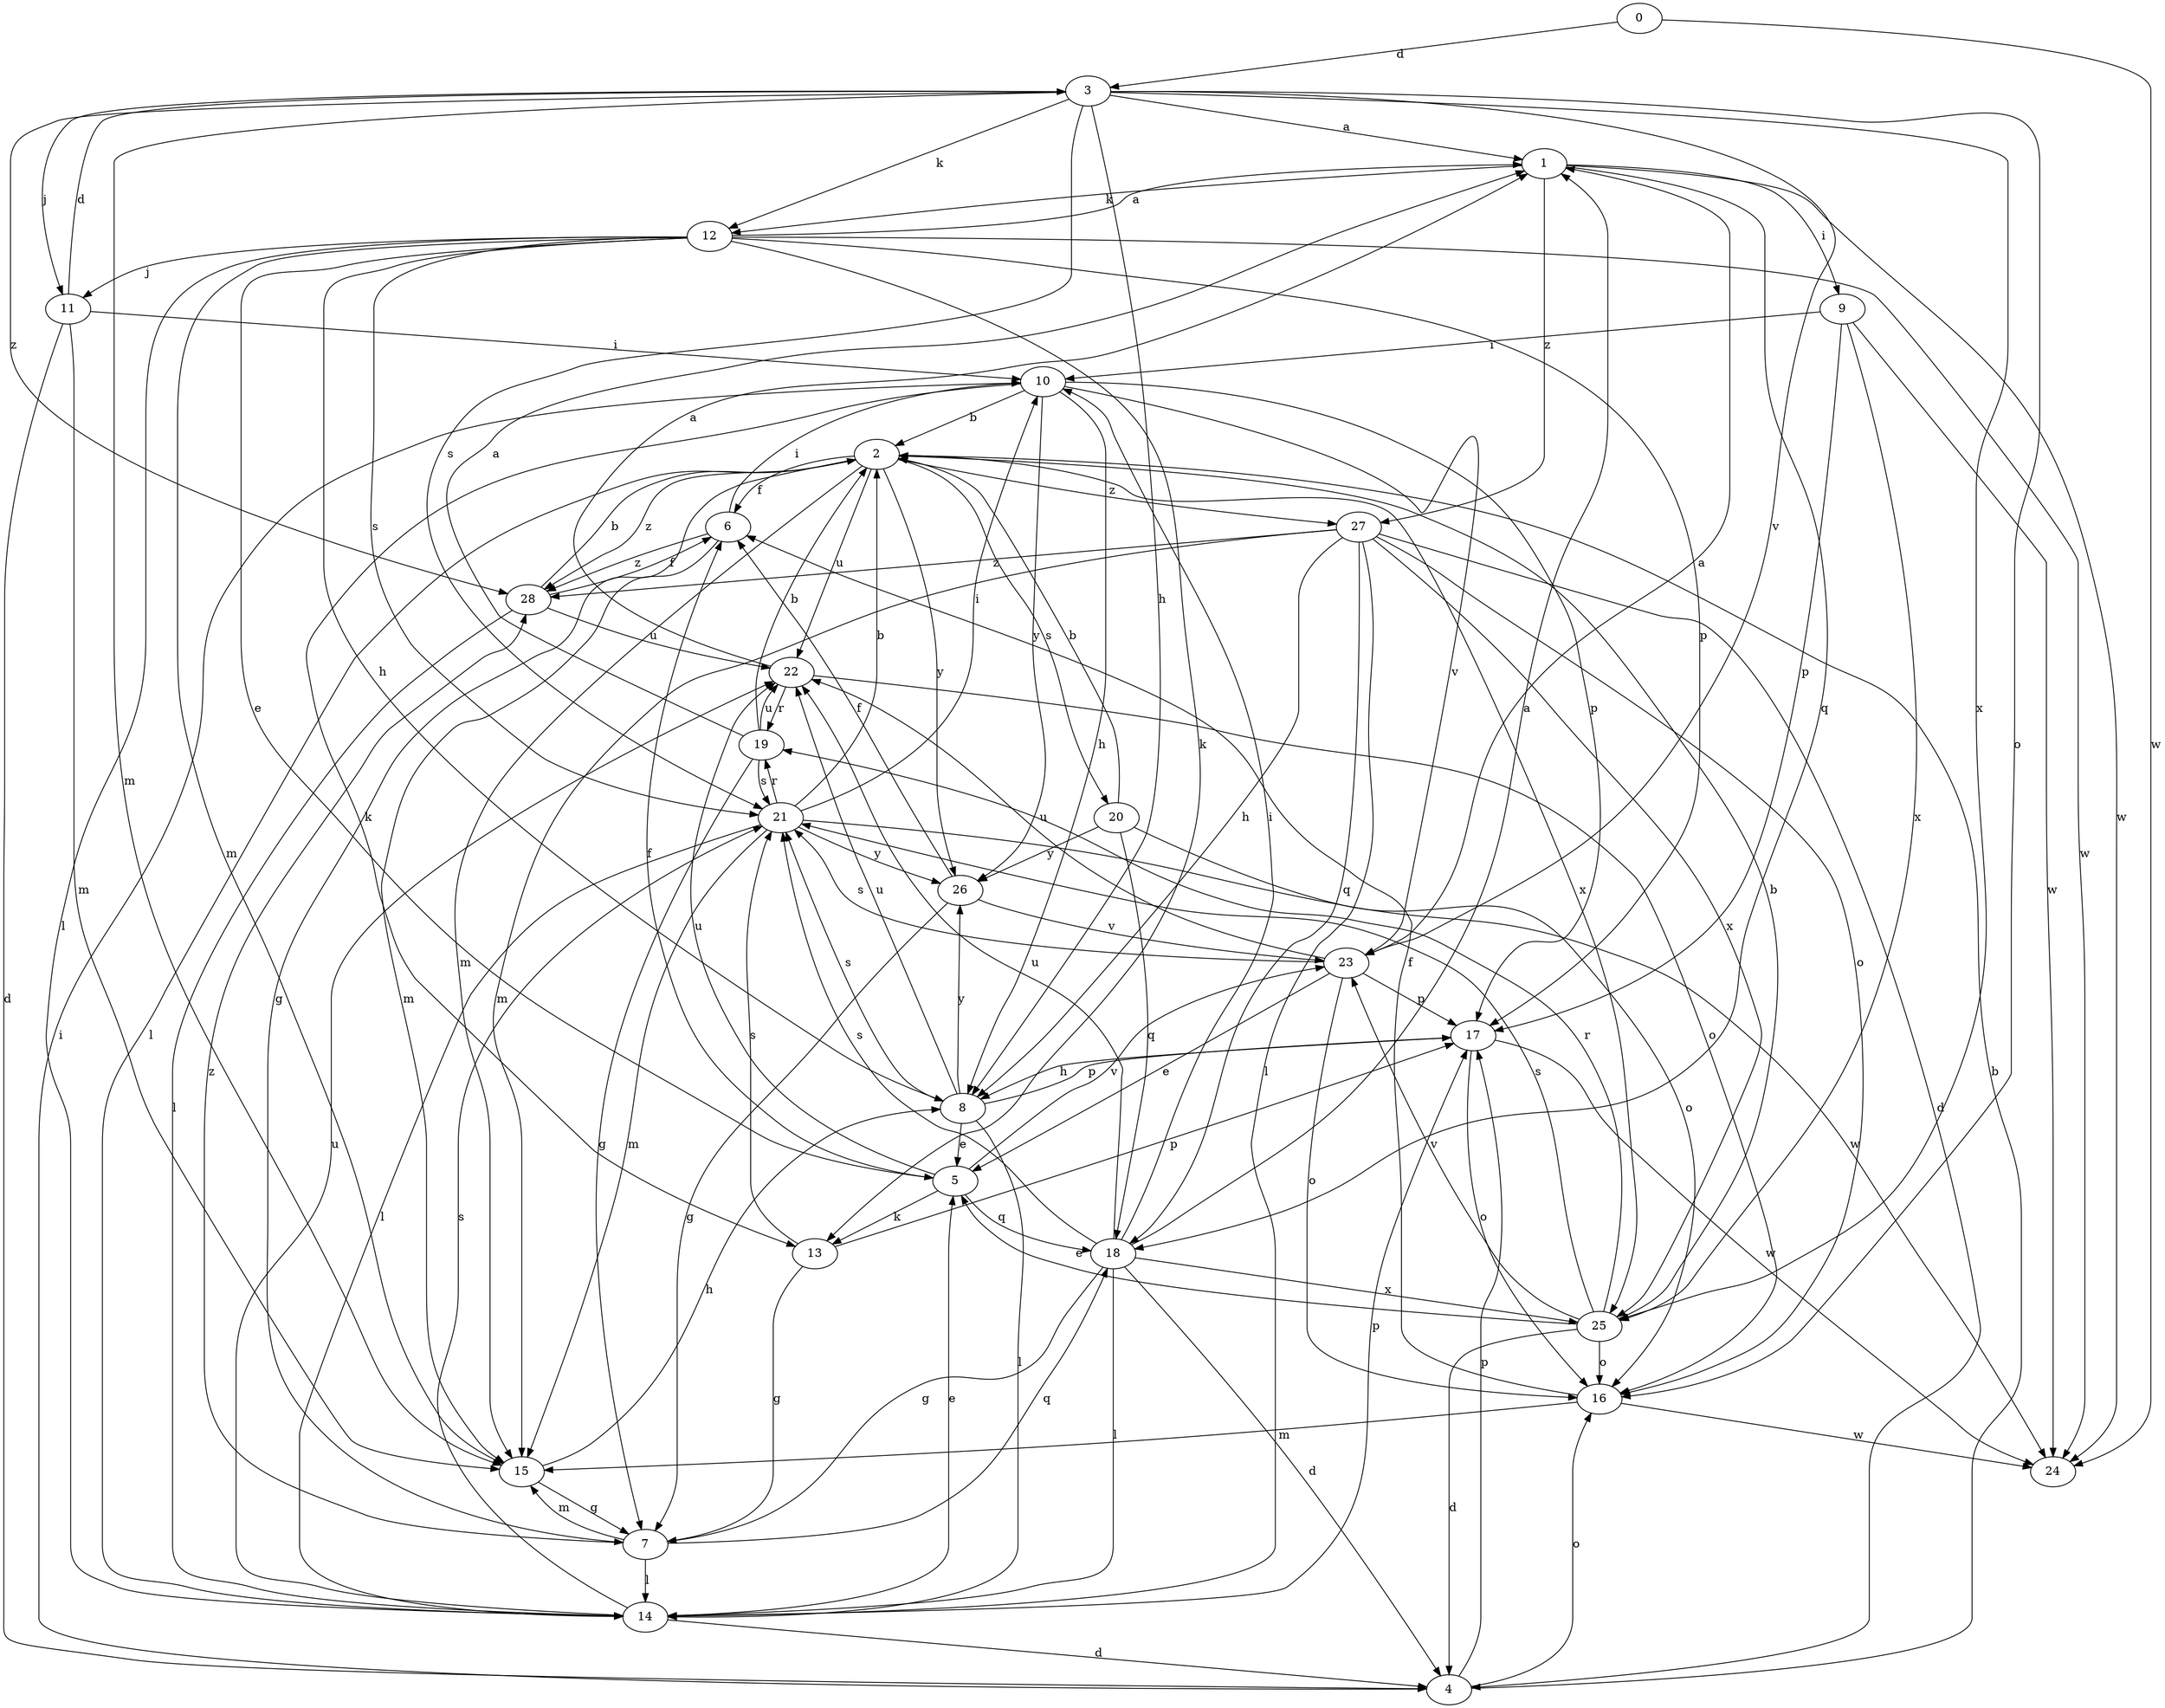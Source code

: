 strict digraph  {
0;
1;
2;
3;
4;
5;
6;
7;
8;
9;
10;
11;
12;
13;
14;
15;
16;
17;
18;
19;
20;
21;
22;
23;
24;
25;
26;
27;
28;
0 -> 3  [label=d];
0 -> 24  [label=w];
1 -> 9  [label=i];
1 -> 12  [label=k];
1 -> 18  [label=q];
1 -> 24  [label=w];
1 -> 27  [label=z];
2 -> 6  [label=f];
2 -> 7  [label=g];
2 -> 14  [label=l];
2 -> 15  [label=m];
2 -> 20  [label=s];
2 -> 22  [label=u];
2 -> 25  [label=x];
2 -> 26  [label=y];
2 -> 27  [label=z];
2 -> 28  [label=z];
3 -> 1  [label=a];
3 -> 8  [label=h];
3 -> 11  [label=j];
3 -> 12  [label=k];
3 -> 15  [label=m];
3 -> 16  [label=o];
3 -> 21  [label=s];
3 -> 23  [label=v];
3 -> 25  [label=x];
3 -> 28  [label=z];
4 -> 2  [label=b];
4 -> 10  [label=i];
4 -> 16  [label=o];
4 -> 17  [label=p];
5 -> 6  [label=f];
5 -> 13  [label=k];
5 -> 18  [label=q];
5 -> 22  [label=u];
5 -> 23  [label=v];
6 -> 10  [label=i];
6 -> 15  [label=m];
6 -> 28  [label=z];
7 -> 14  [label=l];
7 -> 15  [label=m];
7 -> 18  [label=q];
7 -> 28  [label=z];
8 -> 5  [label=e];
8 -> 14  [label=l];
8 -> 17  [label=p];
8 -> 21  [label=s];
8 -> 22  [label=u];
8 -> 26  [label=y];
9 -> 10  [label=i];
9 -> 17  [label=p];
9 -> 24  [label=w];
9 -> 25  [label=x];
10 -> 2  [label=b];
10 -> 8  [label=h];
10 -> 13  [label=k];
10 -> 17  [label=p];
10 -> 23  [label=v];
10 -> 26  [label=y];
11 -> 3  [label=d];
11 -> 4  [label=d];
11 -> 10  [label=i];
11 -> 15  [label=m];
12 -> 1  [label=a];
12 -> 5  [label=e];
12 -> 8  [label=h];
12 -> 11  [label=j];
12 -> 13  [label=k];
12 -> 14  [label=l];
12 -> 15  [label=m];
12 -> 17  [label=p];
12 -> 21  [label=s];
12 -> 24  [label=w];
13 -> 7  [label=g];
13 -> 17  [label=p];
13 -> 21  [label=s];
14 -> 4  [label=d];
14 -> 5  [label=e];
14 -> 17  [label=p];
14 -> 21  [label=s];
14 -> 22  [label=u];
15 -> 7  [label=g];
15 -> 8  [label=h];
16 -> 6  [label=f];
16 -> 15  [label=m];
16 -> 24  [label=w];
17 -> 8  [label=h];
17 -> 16  [label=o];
17 -> 24  [label=w];
18 -> 1  [label=a];
18 -> 4  [label=d];
18 -> 7  [label=g];
18 -> 10  [label=i];
18 -> 14  [label=l];
18 -> 21  [label=s];
18 -> 22  [label=u];
18 -> 25  [label=x];
19 -> 1  [label=a];
19 -> 2  [label=b];
19 -> 7  [label=g];
19 -> 21  [label=s];
19 -> 22  [label=u];
20 -> 2  [label=b];
20 -> 16  [label=o];
20 -> 18  [label=q];
20 -> 26  [label=y];
21 -> 2  [label=b];
21 -> 10  [label=i];
21 -> 14  [label=l];
21 -> 15  [label=m];
21 -> 19  [label=r];
21 -> 24  [label=w];
21 -> 26  [label=y];
22 -> 1  [label=a];
22 -> 16  [label=o];
22 -> 19  [label=r];
23 -> 1  [label=a];
23 -> 5  [label=e];
23 -> 16  [label=o];
23 -> 17  [label=p];
23 -> 21  [label=s];
23 -> 22  [label=u];
25 -> 2  [label=b];
25 -> 4  [label=d];
25 -> 5  [label=e];
25 -> 16  [label=o];
25 -> 19  [label=r];
25 -> 21  [label=s];
25 -> 23  [label=v];
26 -> 6  [label=f];
26 -> 7  [label=g];
26 -> 23  [label=v];
27 -> 4  [label=d];
27 -> 8  [label=h];
27 -> 14  [label=l];
27 -> 15  [label=m];
27 -> 16  [label=o];
27 -> 18  [label=q];
27 -> 25  [label=x];
27 -> 28  [label=z];
28 -> 2  [label=b];
28 -> 6  [label=f];
28 -> 14  [label=l];
28 -> 22  [label=u];
}
